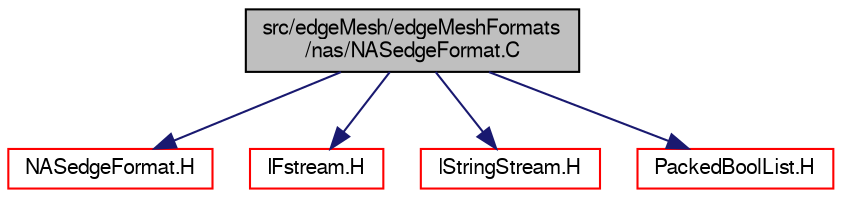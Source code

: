 digraph "src/edgeMesh/edgeMeshFormats/nas/NASedgeFormat.C"
{
  bgcolor="transparent";
  edge [fontname="FreeSans",fontsize="10",labelfontname="FreeSans",labelfontsize="10"];
  node [fontname="FreeSans",fontsize="10",shape=record];
  Node0 [label="src/edgeMesh/edgeMeshFormats\l/nas/NASedgeFormat.C",height=0.2,width=0.4,color="black", fillcolor="grey75", style="filled", fontcolor="black"];
  Node0 -> Node1 [color="midnightblue",fontsize="10",style="solid",fontname="FreeSans"];
  Node1 [label="NASedgeFormat.H",height=0.2,width=0.4,color="red",URL="$a00923.html"];
  Node0 -> Node145 [color="midnightblue",fontsize="10",style="solid",fontname="FreeSans"];
  Node145 [label="IFstream.H",height=0.2,width=0.4,color="red",URL="$a09059.html"];
  Node0 -> Node147 [color="midnightblue",fontsize="10",style="solid",fontname="FreeSans"];
  Node147 [label="IStringStream.H",height=0.2,width=0.4,color="red",URL="$a09209.html"];
  Node0 -> Node149 [color="midnightblue",fontsize="10",style="solid",fontname="FreeSans"];
  Node149 [label="PackedBoolList.H",height=0.2,width=0.4,color="red",URL="$a08696.html"];
}
